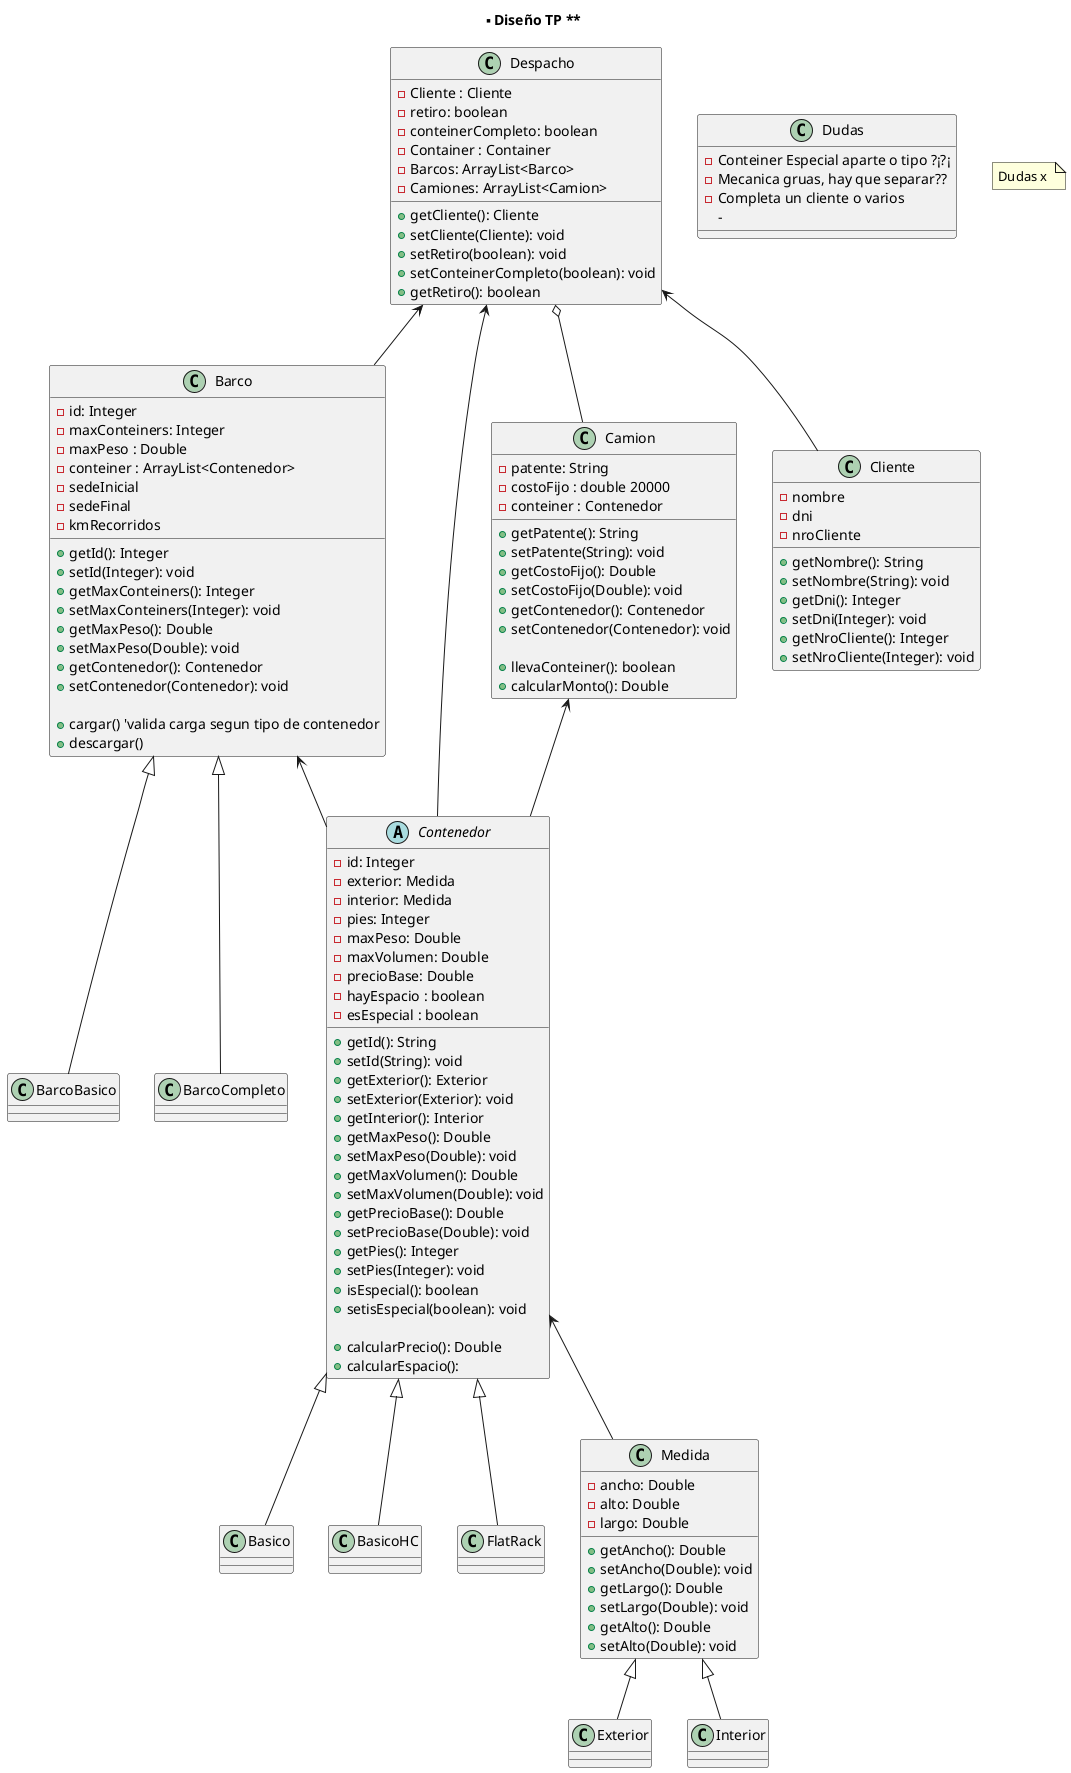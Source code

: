 @startuml

title ** Diseño TP **

class Barco{
   - id: Integer
   - maxConteiners: Integer
   - maxPeso : Double 
   - conteiner : ArrayList<Contenedor>
   - sedeInicial
   - sedeFinal 
   - kmRecorridos 

   + getId(): Integer 
   + setId(Integer): void
   + getMaxConteiners(): Integer 
   + setMaxConteiners(Integer): void
   + getMaxPeso(): Double
   + setMaxPeso(Double): void
   + getContenedor(): Contenedor
   + setContenedor(Contenedor): void
   
   + cargar() 'valida carga segun tipo de contenedor
   + descargar()
}


class BarcoBasico{

}

class BarcoCompleto{

}

Barco <|-- BarcoBasico
Barco <|-- BarcoCompleto
Barco <-- Contenedor

class Camion{
   - patente: String 
   - costoFijo : double 20000 
   - conteiner : Contenedor 

   + getPatente(): String
   + setPatente(String): void
   + getCostoFijo(): Double 
   + setCostoFijo(Double): void
   + getContenedor(): Contenedor
   + setContenedor(Contenedor): void

   + llevaConteiner(): boolean
   + calcularMonto(): Double
}

Camion <-- Contenedor

abstract Class Contenedor{
   - id: Integer 
   - exterior: Medida 
   - interior: Medida  
   - pies: Integer 
   - maxPeso: Double 
   - maxVolumen: Double 
   - precioBase: Double
   - hayEspacio : boolean 
   - esEspecial : boolean

   + getId(): String 
   + setId(String): void
   + getExterior(): Exterior
   + setExterior(Exterior): void
   + getInterior(): Interior
   + getMaxPeso(): Double
   + setMaxPeso(Double): void
   + getMaxVolumen(): Double
   + setMaxVolumen(Double): void 
   + getPrecioBase(): Double
   + setPrecioBase(Double): void
   + getPies(): Integer 
   + setPies(Integer): void 
   + isEspecial(): boolean
   + setisEspecial(boolean): void 
   
   + calcularPrecio(): Double 
   + calcularEspacio(): 
}


Contenedor <|-- Basico
Contenedor <|-- BasicoHC
Contenedor <|-- FlatRack

Contenedor <-- Medida
Medida <|-- Exterior 
Medida <|-- Interior

Class Basico{

}

Class BasicoHC{

} 

Class FlatRack{

}


Class Medida{
   - ancho: Double 
   - alto: Double 
   - largo: Double 
  
   + getAncho(): Double 
   + setAncho(Double): void
   + getLargo(): Double 
   + setLargo(Double): void 
   + getAlto(): Double 
   + setAlto(Double): void
}

class Cliente{
   - nombre
   - dni
   - nroCliente 
   
   + getNombre(): String 
   + setNombre(String): void
   + getDni(): Integer 
   + setDni(Integer): void
   + getNroCliente(): Integer 
   + setNroCliente(Integer): void

}

class Despacho{
   - Cliente : Cliente 
   - retiro: boolean 
   - conteinerCompleto: boolean  
   - Container : Container 
   - Barcos: ArrayList<Barco>
   - Camiones: ArrayList<Camion>

   + getCliente(): Cliente 
   + setCliente(Cliente): void
   + setRetiro(boolean): void
   + setConteinerCompleto(boolean): void
   + getRetiro(): boolean
}

Despacho <-- Cliente
Despacho o-- Camion
Despacho <-- Barco
Despacho <-- Contenedor

class Dudas{ 
   - Conteiner Especial aparte o tipo ?¡?¡
   - Mecanica gruas, hay que separar??
   - Completa un cliente o varios
   -
}

note as n1 
 Dudas x 
end note
@enduml